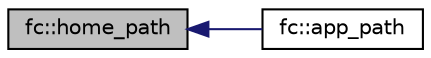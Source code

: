 digraph "fc::home_path"
{
  edge [fontname="Helvetica",fontsize="10",labelfontname="Helvetica",labelfontsize="10"];
  node [fontname="Helvetica",fontsize="10",shape=record];
  rankdir="LR";
  Node65 [label="fc::home_path",height=0.2,width=0.4,color="black", fillcolor="grey75", style="filled", fontcolor="black"];
  Node65 -> Node66 [dir="back",color="midnightblue",fontsize="10",style="solid",fontname="Helvetica"];
  Node66 [label="fc::app_path",height=0.2,width=0.4,color="black", fillcolor="white", style="filled",URL="$namespacefc.html#a3e2cb20721f4d3404ec07ff31694153e"];
}
